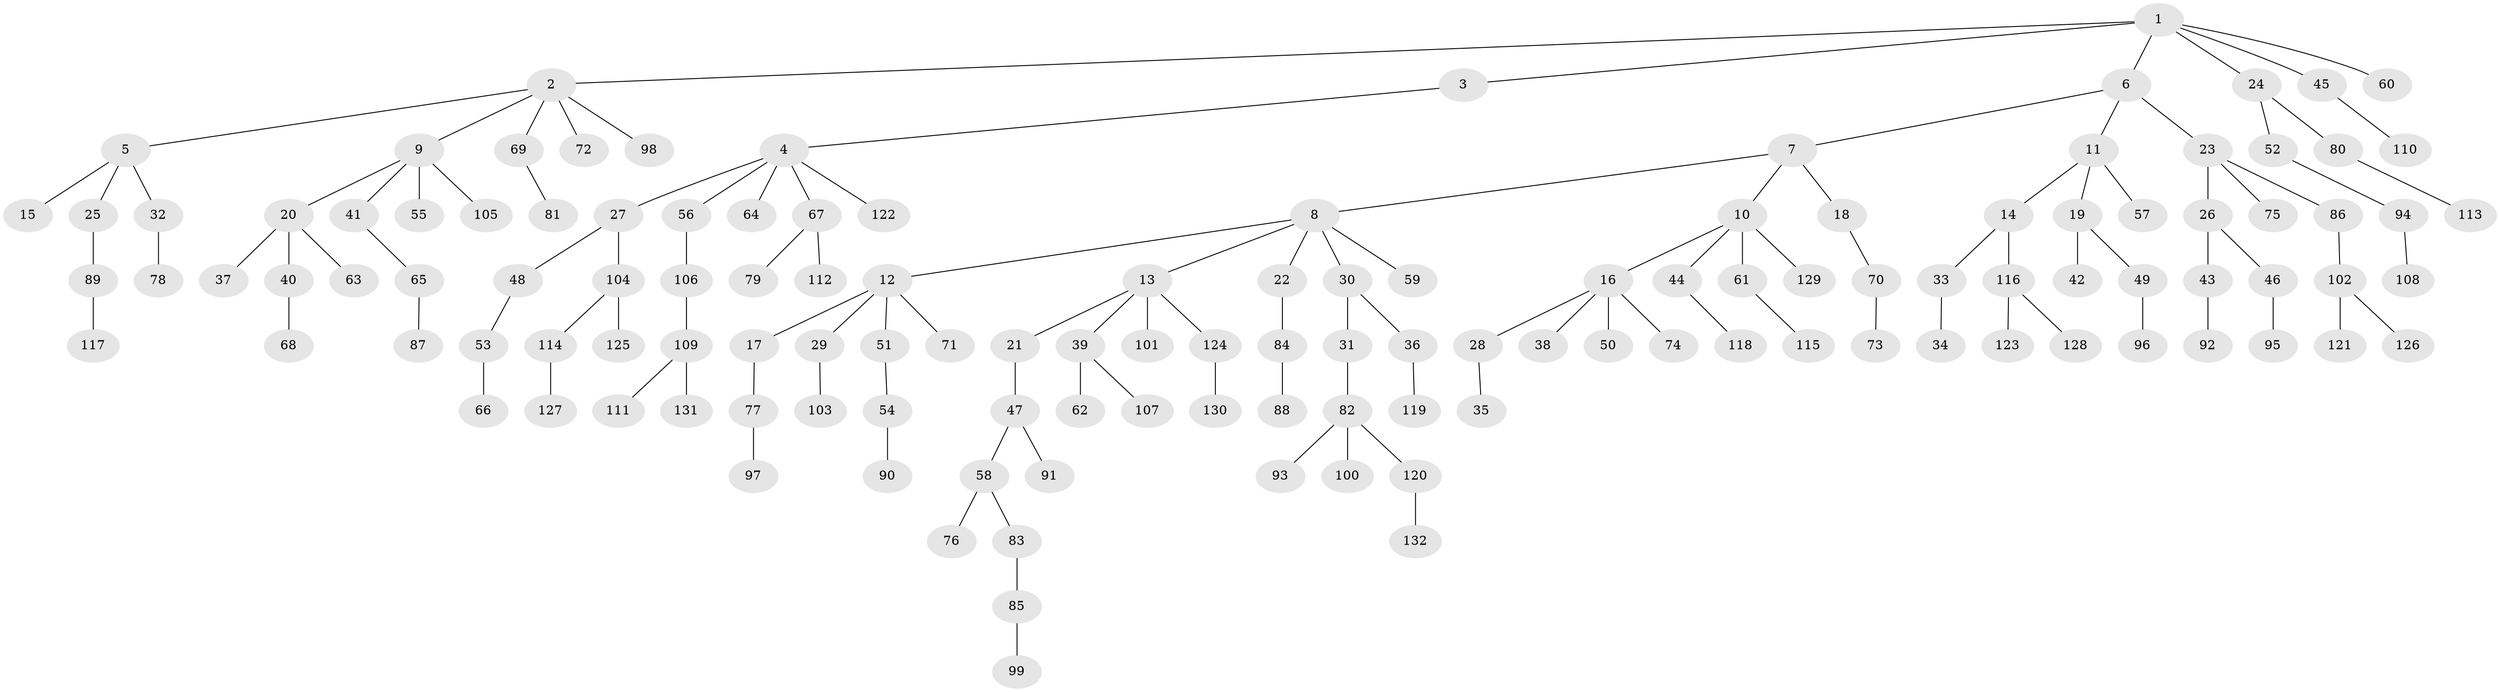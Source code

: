 // Generated by graph-tools (version 1.1) at 2025/11/02/27/25 16:11:28]
// undirected, 132 vertices, 131 edges
graph export_dot {
graph [start="1"]
  node [color=gray90,style=filled];
  1;
  2;
  3;
  4;
  5;
  6;
  7;
  8;
  9;
  10;
  11;
  12;
  13;
  14;
  15;
  16;
  17;
  18;
  19;
  20;
  21;
  22;
  23;
  24;
  25;
  26;
  27;
  28;
  29;
  30;
  31;
  32;
  33;
  34;
  35;
  36;
  37;
  38;
  39;
  40;
  41;
  42;
  43;
  44;
  45;
  46;
  47;
  48;
  49;
  50;
  51;
  52;
  53;
  54;
  55;
  56;
  57;
  58;
  59;
  60;
  61;
  62;
  63;
  64;
  65;
  66;
  67;
  68;
  69;
  70;
  71;
  72;
  73;
  74;
  75;
  76;
  77;
  78;
  79;
  80;
  81;
  82;
  83;
  84;
  85;
  86;
  87;
  88;
  89;
  90;
  91;
  92;
  93;
  94;
  95;
  96;
  97;
  98;
  99;
  100;
  101;
  102;
  103;
  104;
  105;
  106;
  107;
  108;
  109;
  110;
  111;
  112;
  113;
  114;
  115;
  116;
  117;
  118;
  119;
  120;
  121;
  122;
  123;
  124;
  125;
  126;
  127;
  128;
  129;
  130;
  131;
  132;
  1 -- 2;
  1 -- 3;
  1 -- 6;
  1 -- 24;
  1 -- 45;
  1 -- 60;
  2 -- 5;
  2 -- 9;
  2 -- 69;
  2 -- 72;
  2 -- 98;
  3 -- 4;
  4 -- 27;
  4 -- 56;
  4 -- 64;
  4 -- 67;
  4 -- 122;
  5 -- 15;
  5 -- 25;
  5 -- 32;
  6 -- 7;
  6 -- 11;
  6 -- 23;
  7 -- 8;
  7 -- 10;
  7 -- 18;
  8 -- 12;
  8 -- 13;
  8 -- 22;
  8 -- 30;
  8 -- 59;
  9 -- 20;
  9 -- 41;
  9 -- 55;
  9 -- 105;
  10 -- 16;
  10 -- 44;
  10 -- 61;
  10 -- 129;
  11 -- 14;
  11 -- 19;
  11 -- 57;
  12 -- 17;
  12 -- 29;
  12 -- 51;
  12 -- 71;
  13 -- 21;
  13 -- 39;
  13 -- 101;
  13 -- 124;
  14 -- 33;
  14 -- 116;
  16 -- 28;
  16 -- 38;
  16 -- 50;
  16 -- 74;
  17 -- 77;
  18 -- 70;
  19 -- 42;
  19 -- 49;
  20 -- 37;
  20 -- 40;
  20 -- 63;
  21 -- 47;
  22 -- 84;
  23 -- 26;
  23 -- 75;
  23 -- 86;
  24 -- 52;
  24 -- 80;
  25 -- 89;
  26 -- 43;
  26 -- 46;
  27 -- 48;
  27 -- 104;
  28 -- 35;
  29 -- 103;
  30 -- 31;
  30 -- 36;
  31 -- 82;
  32 -- 78;
  33 -- 34;
  36 -- 119;
  39 -- 62;
  39 -- 107;
  40 -- 68;
  41 -- 65;
  43 -- 92;
  44 -- 118;
  45 -- 110;
  46 -- 95;
  47 -- 58;
  47 -- 91;
  48 -- 53;
  49 -- 96;
  51 -- 54;
  52 -- 94;
  53 -- 66;
  54 -- 90;
  56 -- 106;
  58 -- 76;
  58 -- 83;
  61 -- 115;
  65 -- 87;
  67 -- 79;
  67 -- 112;
  69 -- 81;
  70 -- 73;
  77 -- 97;
  80 -- 113;
  82 -- 93;
  82 -- 100;
  82 -- 120;
  83 -- 85;
  84 -- 88;
  85 -- 99;
  86 -- 102;
  89 -- 117;
  94 -- 108;
  102 -- 121;
  102 -- 126;
  104 -- 114;
  104 -- 125;
  106 -- 109;
  109 -- 111;
  109 -- 131;
  114 -- 127;
  116 -- 123;
  116 -- 128;
  120 -- 132;
  124 -- 130;
}
